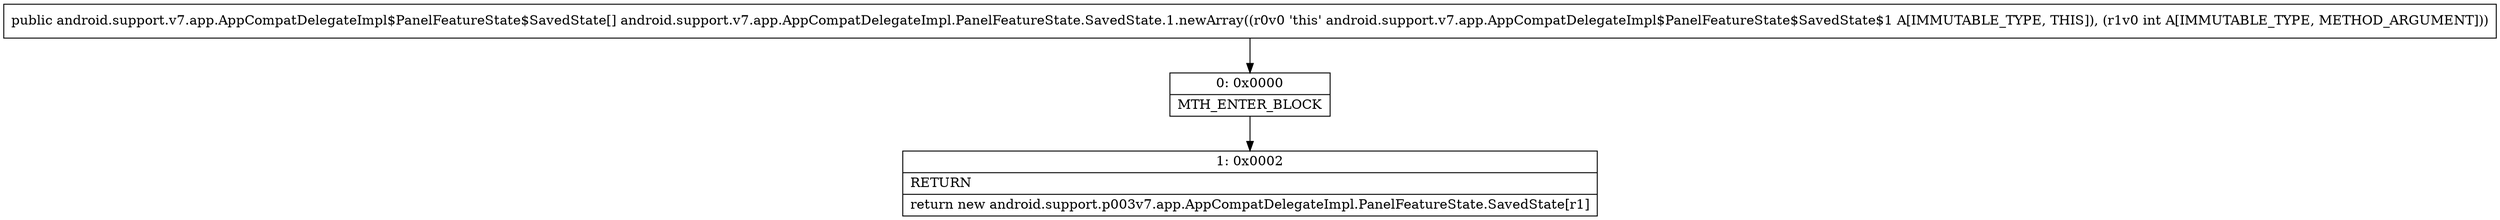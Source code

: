 digraph "CFG forandroid.support.v7.app.AppCompatDelegateImpl.PanelFeatureState.SavedState.1.newArray(I)[Landroid\/support\/v7\/app\/AppCompatDelegateImpl$PanelFeatureState$SavedState;" {
Node_0 [shape=record,label="{0\:\ 0x0000|MTH_ENTER_BLOCK\l}"];
Node_1 [shape=record,label="{1\:\ 0x0002|RETURN\l|return new android.support.p003v7.app.AppCompatDelegateImpl.PanelFeatureState.SavedState[r1]\l}"];
MethodNode[shape=record,label="{public android.support.v7.app.AppCompatDelegateImpl$PanelFeatureState$SavedState[] android.support.v7.app.AppCompatDelegateImpl.PanelFeatureState.SavedState.1.newArray((r0v0 'this' android.support.v7.app.AppCompatDelegateImpl$PanelFeatureState$SavedState$1 A[IMMUTABLE_TYPE, THIS]), (r1v0 int A[IMMUTABLE_TYPE, METHOD_ARGUMENT])) }"];
MethodNode -> Node_0;
Node_0 -> Node_1;
}

